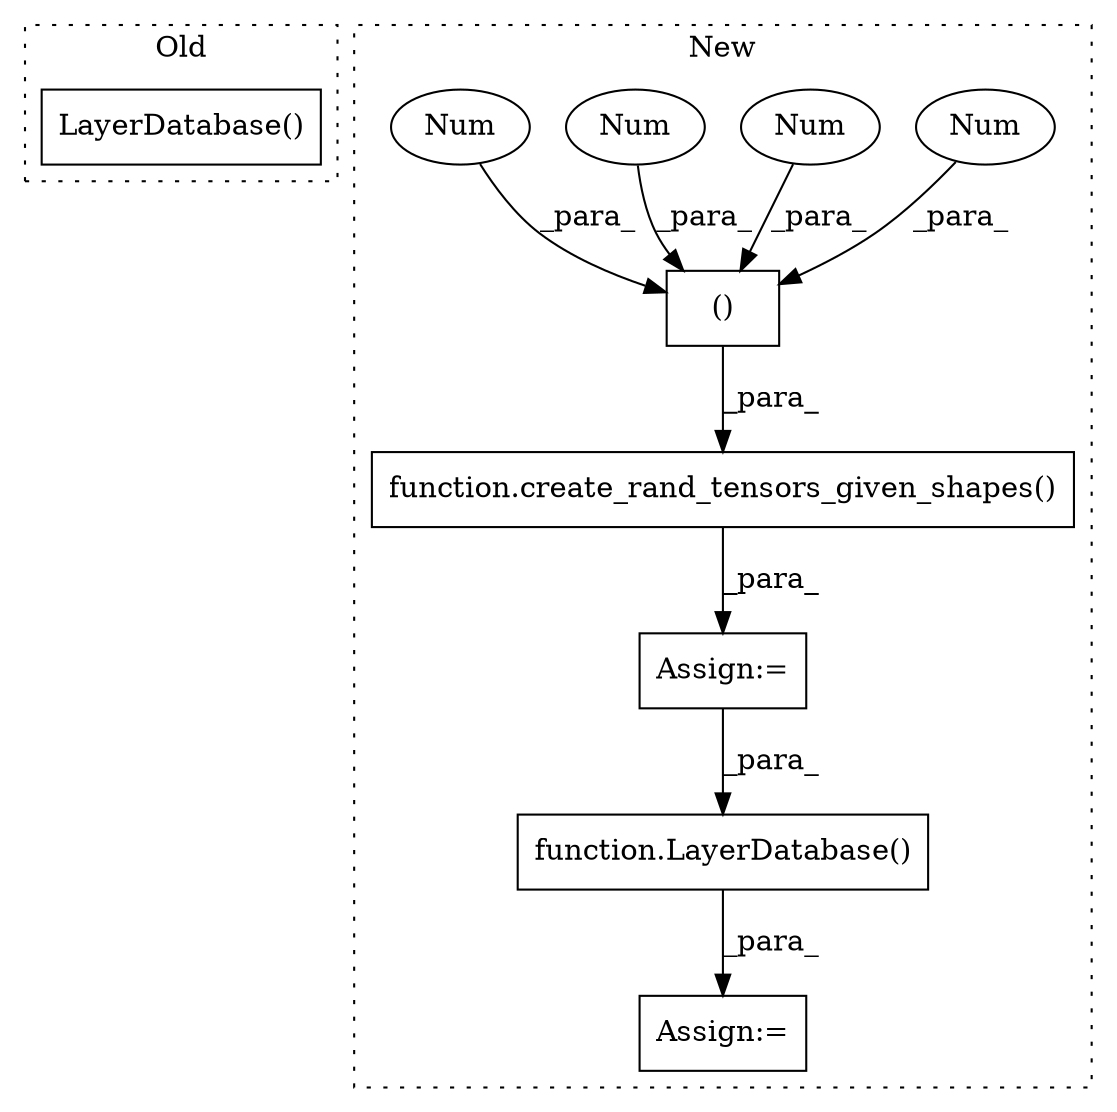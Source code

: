 digraph G {
subgraph cluster0 {
1 [label="LayerDatabase()" a="75" s="4474" l="58" shape="box"];
label = "Old";
style="dotted";
}
subgraph cluster1 {
2 [label="function.create_rand_tensors_given_shapes()" a="75" s="4541,4585" l="33,1" shape="box"];
3 [label="function.LayerDatabase()" a="75" s="4606,4638" l="14,1" shape="box"];
4 [label="()" a="54" s="4506" l="11" shape="box"];
5 [label="Num" a="76" s="4508" l="1" shape="ellipse"];
6 [label="Num" a="76" s="4515" l="2" shape="ellipse"];
7 [label="Num" a="76" s="4511" l="2" shape="ellipse"];
8 [label="Num" a="76" s="4505" l="1" shape="ellipse"];
9 [label="Assign:=" a="68" s="4538" l="3" shape="box"];
10 [label="Assign:=" a="68" s="4603" l="3" shape="box"];
label = "New";
style="dotted";
}
2 -> 9 [label="_para_"];
3 -> 10 [label="_para_"];
4 -> 2 [label="_para_"];
5 -> 4 [label="_para_"];
6 -> 4 [label="_para_"];
7 -> 4 [label="_para_"];
8 -> 4 [label="_para_"];
9 -> 3 [label="_para_"];
}